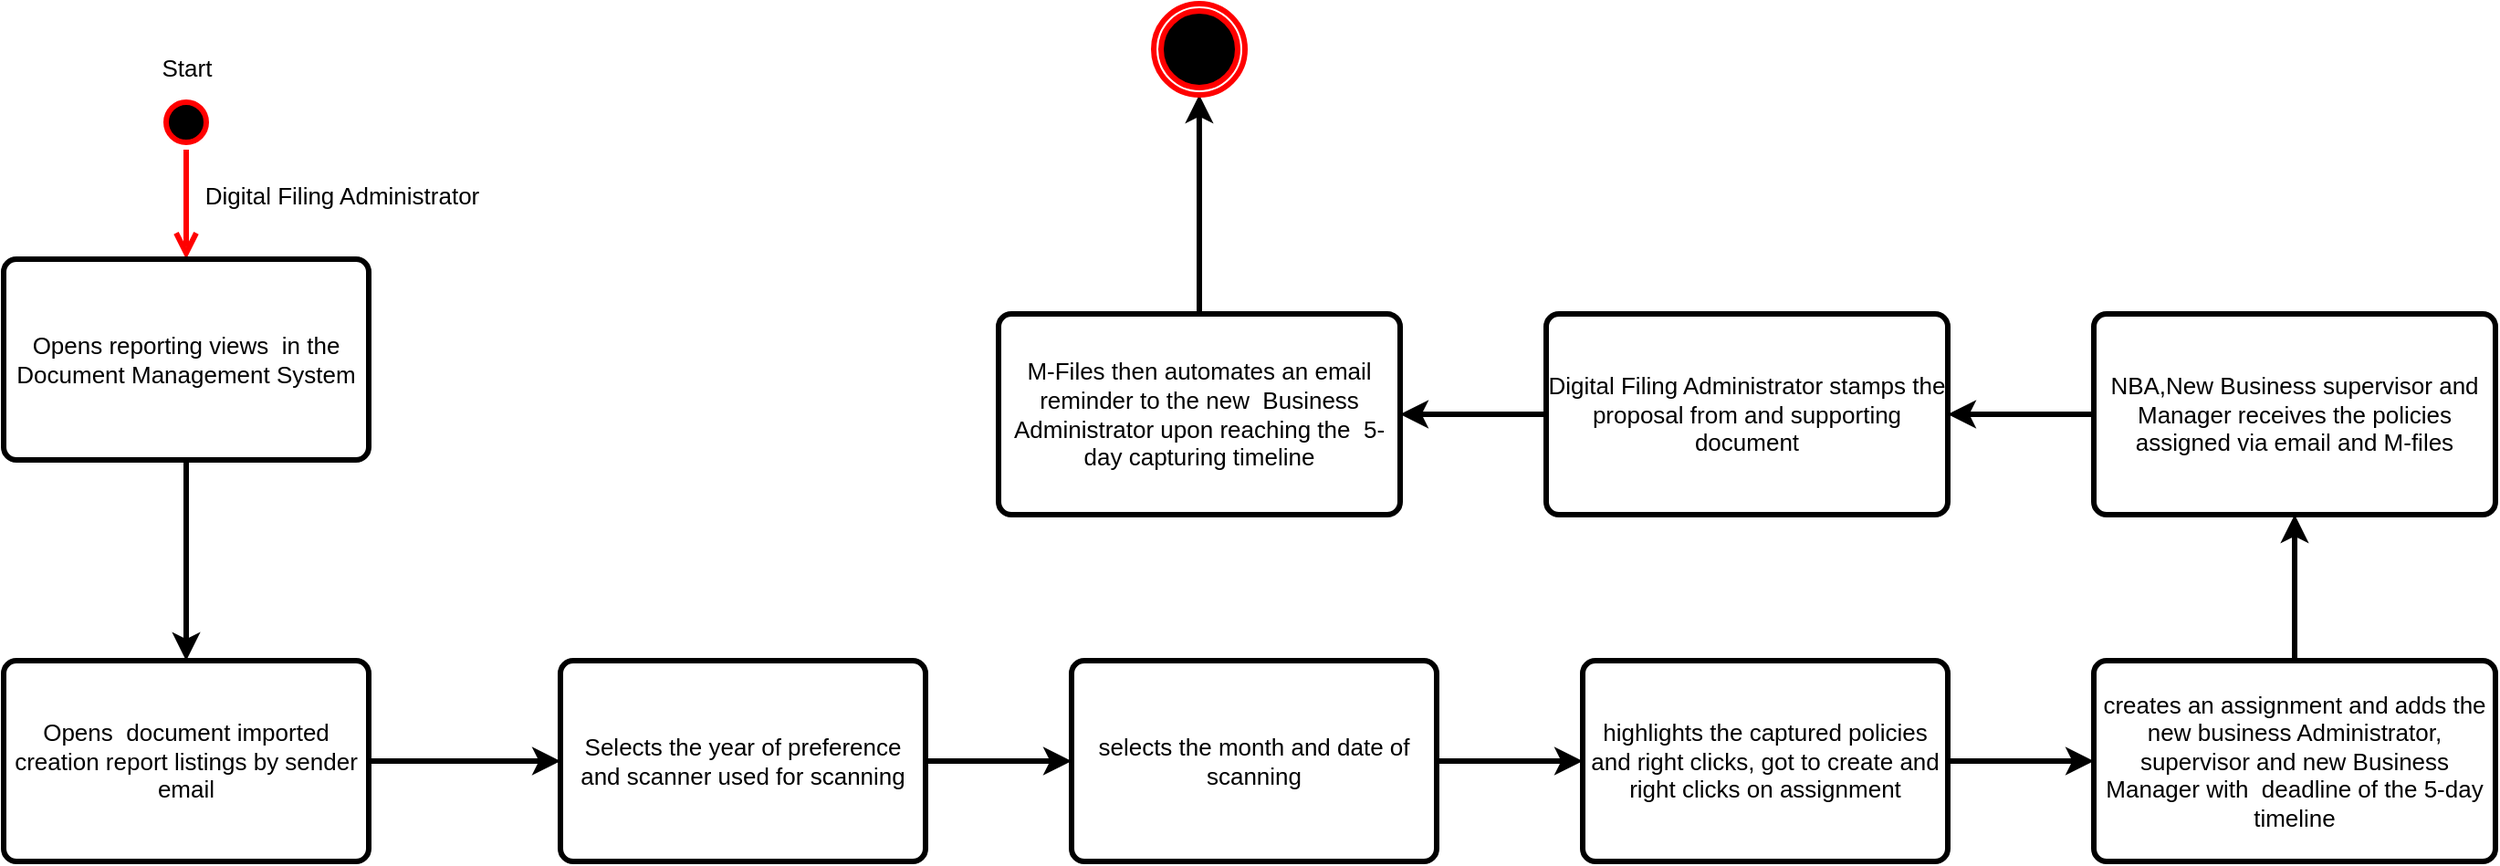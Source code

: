 <mxfile version="24.7.12">
  <diagram name="Page-1" id="7dUFiNJjNwGM0hT-h3Od">
    <mxGraphModel dx="1509" dy="777" grid="1" gridSize="10" guides="1" tooltips="1" connect="1" arrows="1" fold="1" page="1" pageScale="1" pageWidth="3300" pageHeight="4681" math="0" shadow="0">
      <root>
        <mxCell id="0" />
        <mxCell id="1" parent="0" />
        <mxCell id="RhapQYmatNSvlSp_oGsH-1" value="" style="ellipse;html=1;shape=startState;fillColor=#000000;strokeColor=#ff0000;strokeWidth=3;fontSize=13;" vertex="1" parent="1">
          <mxGeometry x="680" y="250" width="30" height="30" as="geometry" />
        </mxCell>
        <mxCell id="RhapQYmatNSvlSp_oGsH-2" value="" style="edgeStyle=orthogonalEdgeStyle;html=1;verticalAlign=bottom;endArrow=open;endSize=8;strokeColor=#ff0000;rounded=0;strokeWidth=3;fontSize=13;" edge="1" source="RhapQYmatNSvlSp_oGsH-1" parent="1">
          <mxGeometry relative="1" as="geometry">
            <mxPoint x="695" y="340" as="targetPoint" />
          </mxGeometry>
        </mxCell>
        <mxCell id="RhapQYmatNSvlSp_oGsH-7" style="edgeStyle=orthogonalEdgeStyle;rounded=0;orthogonalLoop=1;jettySize=auto;html=1;exitX=0.5;exitY=1;exitDx=0;exitDy=0;strokeWidth=3;fontSize=13;" edge="1" parent="1" source="RhapQYmatNSvlSp_oGsH-3">
          <mxGeometry relative="1" as="geometry">
            <mxPoint x="695" y="560" as="targetPoint" />
          </mxGeometry>
        </mxCell>
        <mxCell id="RhapQYmatNSvlSp_oGsH-3" value="Opens reporting views&amp;nbsp; in the Document Management System" style="rounded=1;whiteSpace=wrap;html=1;absoluteArcSize=1;arcSize=14;strokeWidth=3;fontSize=13;" vertex="1" parent="1">
          <mxGeometry x="595" y="340" width="200" height="110" as="geometry" />
        </mxCell>
        <mxCell id="RhapQYmatNSvlSp_oGsH-4" value="Start" style="text;html=1;align=center;verticalAlign=middle;resizable=0;points=[];autosize=1;strokeColor=none;fillColor=none;strokeWidth=3;fontSize=13;" vertex="1" parent="1">
          <mxGeometry x="670" y="220" width="50" height="30" as="geometry" />
        </mxCell>
        <mxCell id="RhapQYmatNSvlSp_oGsH-5" value="Digital Filing Administrator" style="text;html=1;align=center;verticalAlign=middle;resizable=0;points=[];autosize=1;strokeColor=none;fillColor=none;strokeWidth=3;fontSize=13;" vertex="1" parent="1">
          <mxGeometry x="695" y="290" width="170" height="30" as="geometry" />
        </mxCell>
        <mxCell id="RhapQYmatNSvlSp_oGsH-9" style="edgeStyle=orthogonalEdgeStyle;rounded=0;orthogonalLoop=1;jettySize=auto;html=1;exitX=1;exitY=0.5;exitDx=0;exitDy=0;strokeWidth=3;fontSize=13;" edge="1" parent="1" source="RhapQYmatNSvlSp_oGsH-6">
          <mxGeometry relative="1" as="geometry">
            <mxPoint x="900" y="615" as="targetPoint" />
          </mxGeometry>
        </mxCell>
        <mxCell id="RhapQYmatNSvlSp_oGsH-6" value="Opens&amp;nbsp; document imported creation report listings by sender email" style="rounded=1;whiteSpace=wrap;html=1;absoluteArcSize=1;arcSize=14;strokeWidth=3;fontSize=13;" vertex="1" parent="1">
          <mxGeometry x="595" y="560" width="200" height="110" as="geometry" />
        </mxCell>
        <mxCell id="RhapQYmatNSvlSp_oGsH-12" value="" style="edgeStyle=orthogonalEdgeStyle;rounded=0;orthogonalLoop=1;jettySize=auto;html=1;strokeWidth=3;fontSize=13;" edge="1" parent="1" source="RhapQYmatNSvlSp_oGsH-8" target="RhapQYmatNSvlSp_oGsH-11">
          <mxGeometry relative="1" as="geometry" />
        </mxCell>
        <mxCell id="RhapQYmatNSvlSp_oGsH-8" value="Selects the year of preference and scanner used for scanning" style="rounded=1;whiteSpace=wrap;html=1;absoluteArcSize=1;arcSize=14;strokeWidth=3;fontSize=13;" vertex="1" parent="1">
          <mxGeometry x="900" y="560" width="200" height="110" as="geometry" />
        </mxCell>
        <mxCell id="RhapQYmatNSvlSp_oGsH-14" value="" style="edgeStyle=orthogonalEdgeStyle;rounded=0;orthogonalLoop=1;jettySize=auto;html=1;strokeWidth=3;fontSize=13;" edge="1" parent="1" source="RhapQYmatNSvlSp_oGsH-11" target="RhapQYmatNSvlSp_oGsH-13">
          <mxGeometry relative="1" as="geometry" />
        </mxCell>
        <mxCell id="RhapQYmatNSvlSp_oGsH-11" value="&lt;span style=&quot;font-size: 13px; font-family: &amp;quot;Arial Narrow&amp;quot;, sans-serif;&quot;&gt;selects the month and date of scanning&lt;/span&gt;" style="rounded=1;whiteSpace=wrap;html=1;absoluteArcSize=1;arcSize=14;strokeWidth=3;fontSize=13;" vertex="1" parent="1">
          <mxGeometry x="1180" y="560" width="200" height="110" as="geometry" />
        </mxCell>
        <mxCell id="RhapQYmatNSvlSp_oGsH-16" value="" style="edgeStyle=orthogonalEdgeStyle;rounded=0;orthogonalLoop=1;jettySize=auto;html=1;strokeWidth=3;fontSize=13;" edge="1" parent="1" source="RhapQYmatNSvlSp_oGsH-13" target="RhapQYmatNSvlSp_oGsH-15">
          <mxGeometry relative="1" as="geometry" />
        </mxCell>
        <mxCell id="RhapQYmatNSvlSp_oGsH-13" value="&lt;font face=&quot;Arial Narrow, sans-serif&quot; style=&quot;font-size: 13px;&quot;&gt;&lt;span style=&quot;font-size: 13px;&quot;&gt;highlights the captured policies and right clicks, got to create and right clicks on assignment&lt;/span&gt;&lt;/font&gt;" style="rounded=1;whiteSpace=wrap;html=1;absoluteArcSize=1;arcSize=14;strokeWidth=3;fontSize=13;" vertex="1" parent="1">
          <mxGeometry x="1460" y="560" width="200" height="110" as="geometry" />
        </mxCell>
        <mxCell id="RhapQYmatNSvlSp_oGsH-18" value="" style="edgeStyle=orthogonalEdgeStyle;rounded=0;orthogonalLoop=1;jettySize=auto;html=1;strokeWidth=3;fontSize=13;" edge="1" parent="1" source="RhapQYmatNSvlSp_oGsH-15" target="RhapQYmatNSvlSp_oGsH-17">
          <mxGeometry relative="1" as="geometry" />
        </mxCell>
        <mxCell id="RhapQYmatNSvlSp_oGsH-15" value="&lt;font face=&quot;Arial Narrow, sans-serif&quot; style=&quot;font-size: 13px;&quot;&gt;&lt;span style=&quot;font-size: 13px;&quot;&gt;creates an assignment and adds the new business Administrator, supervisor and new Business Manager with&amp;nbsp; deadline of the 5-day timeline&lt;/span&gt;&lt;/font&gt;" style="rounded=1;whiteSpace=wrap;html=1;absoluteArcSize=1;arcSize=14;strokeWidth=3;fontSize=13;" vertex="1" parent="1">
          <mxGeometry x="1740" y="560" width="220" height="110" as="geometry" />
        </mxCell>
        <mxCell id="RhapQYmatNSvlSp_oGsH-20" value="" style="edgeStyle=orthogonalEdgeStyle;rounded=0;orthogonalLoop=1;jettySize=auto;html=1;strokeWidth=3;fontSize=13;" edge="1" parent="1" source="RhapQYmatNSvlSp_oGsH-17" target="RhapQYmatNSvlSp_oGsH-19">
          <mxGeometry relative="1" as="geometry" />
        </mxCell>
        <mxCell id="RhapQYmatNSvlSp_oGsH-17" value="&lt;font face=&quot;Arial Narrow, sans-serif&quot; style=&quot;font-size: 13px;&quot;&gt;&lt;span style=&quot;font-size: 13px;&quot;&gt;NBA,New Business supervisor and Manager receives the policies assigned via email and M-files&lt;/span&gt;&lt;/font&gt;" style="rounded=1;whiteSpace=wrap;html=1;absoluteArcSize=1;arcSize=14;strokeWidth=3;fontSize=13;" vertex="1" parent="1">
          <mxGeometry x="1740" y="370" width="220" height="110" as="geometry" />
        </mxCell>
        <mxCell id="RhapQYmatNSvlSp_oGsH-22" value="" style="edgeStyle=orthogonalEdgeStyle;rounded=0;orthogonalLoop=1;jettySize=auto;html=1;strokeWidth=3;fontSize=13;" edge="1" parent="1" source="RhapQYmatNSvlSp_oGsH-19" target="RhapQYmatNSvlSp_oGsH-21">
          <mxGeometry relative="1" as="geometry" />
        </mxCell>
        <mxCell id="RhapQYmatNSvlSp_oGsH-19" value="Digital Filing Administrator stamps the proposal from and supporting document" style="rounded=1;whiteSpace=wrap;html=1;absoluteArcSize=1;arcSize=14;strokeWidth=3;fontSize=13;" vertex="1" parent="1">
          <mxGeometry x="1440" y="370" width="220" height="110" as="geometry" />
        </mxCell>
        <mxCell id="RhapQYmatNSvlSp_oGsH-23" style="edgeStyle=orthogonalEdgeStyle;rounded=0;orthogonalLoop=1;jettySize=auto;html=1;exitX=0.5;exitY=0;exitDx=0;exitDy=0;strokeWidth=3;fontSize=13;" edge="1" parent="1" source="RhapQYmatNSvlSp_oGsH-21">
          <mxGeometry relative="1" as="geometry">
            <mxPoint x="1249.947" y="250" as="targetPoint" />
          </mxGeometry>
        </mxCell>
        <mxCell id="RhapQYmatNSvlSp_oGsH-21" value="M-Files then automates an email reminder to the new&amp;nbsp; Business Administrator upon reaching the&amp;nbsp; 5-day capturing timeline" style="rounded=1;whiteSpace=wrap;html=1;absoluteArcSize=1;arcSize=14;strokeWidth=3;fontSize=13;" vertex="1" parent="1">
          <mxGeometry x="1140" y="370" width="220" height="110" as="geometry" />
        </mxCell>
        <mxCell id="RhapQYmatNSvlSp_oGsH-24" value="" style="ellipse;html=1;shape=endState;fillColor=#000000;strokeColor=#ff0000;strokeWidth=3;fontSize=13;" vertex="1" parent="1">
          <mxGeometry x="1225" y="200" width="50" height="50" as="geometry" />
        </mxCell>
      </root>
    </mxGraphModel>
  </diagram>
</mxfile>
